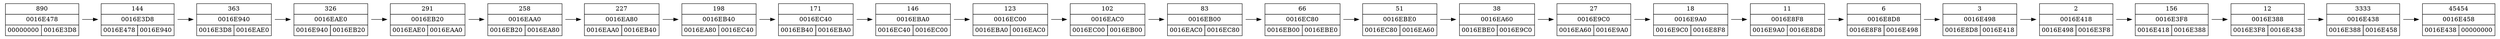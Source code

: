 digraph ge
{ rankdir = LR;
1500280 [shape = none, label = <<TABLE BORDER = "0" CELLBORDER = "1" CELLSPACING = "0" CELLPADDING = "4">                                        <TR>                                        <TD  COLSPAN = "2"> 890 </TD>                                        </TR>                                        <TR>                                        <TD  COLSPAN = "2"> 0016E478 </TD>                                        </TR>                                        <TR>                                        <TD>00000000</TD>                                        <TD>0016E3D8</TD>                                        </TR>                                        </TABLE>>];
1500120 [shape = none, label = <<TABLE BORDER = "0" CELLBORDER = "1" CELLSPACING = "0" CELLPADDING = "4">                                        <TR>                                        <TD  COLSPAN = "2"> 144 </TD>                                        </TR>                                        <TR>                                        <TD  COLSPAN = "2"> 0016E3D8 </TD>                                        </TR>                                        <TR>                                        <TD>0016E478</TD>                                        <TD>0016E940</TD>                                        </TR>                                        </TABLE>>];
1500280 -> 1500120;
1501504 [shape = none, label = <<TABLE BORDER = "0" CELLBORDER = "1" CELLSPACING = "0" CELLPADDING = "4">                                        <TR>                                        <TD  COLSPAN = "2"> 363 </TD>                                        </TR>                                        <TR>                                        <TD  COLSPAN = "2"> 0016E940 </TD>                                        </TR>                                        <TR>                                        <TD>0016E3D8</TD>                                        <TD>0016EAE0</TD>                                        </TR>                                        </TABLE>>];
1500120 -> 1501504;
1501920 [shape = none, label = <<TABLE BORDER = "0" CELLBORDER = "1" CELLSPACING = "0" CELLPADDING = "4">                                        <TR>                                        <TD  COLSPAN = "2"> 326 </TD>                                        </TR>                                        <TR>                                        <TD  COLSPAN = "2"> 0016EAE0 </TD>                                        </TR>                                        <TR>                                        <TD>0016E940</TD>                                        <TD>0016EB20</TD>                                        </TR>                                        </TABLE>>];
1501504 -> 1501920;
1501984 [shape = none, label = <<TABLE BORDER = "0" CELLBORDER = "1" CELLSPACING = "0" CELLPADDING = "4">                                        <TR>                                        <TD  COLSPAN = "2"> 291 </TD>                                        </TR>                                        <TR>                                        <TD  COLSPAN = "2"> 0016EB20 </TD>                                        </TR>                                        <TR>                                        <TD>0016EAE0</TD>                                        <TD>0016EAA0</TD>                                        </TR>                                        </TABLE>>];
1501920 -> 1501984;
1501856 [shape = none, label = <<TABLE BORDER = "0" CELLBORDER = "1" CELLSPACING = "0" CELLPADDING = "4">                                        <TR>                                        <TD  COLSPAN = "2"> 258 </TD>                                        </TR>                                        <TR>                                        <TD  COLSPAN = "2"> 0016EAA0 </TD>                                        </TR>                                        <TR>                                        <TD>0016EB20</TD>                                        <TD>0016EA80</TD>                                        </TR>                                        </TABLE>>];
1501984 -> 1501856;
1501824 [shape = none, label = <<TABLE BORDER = "0" CELLBORDER = "1" CELLSPACING = "0" CELLPADDING = "4">                                        <TR>                                        <TD  COLSPAN = "2"> 227 </TD>                                        </TR>                                        <TR>                                        <TD  COLSPAN = "2"> 0016EA80 </TD>                                        </TR>                                        <TR>                                        <TD>0016EAA0</TD>                                        <TD>0016EB40</TD>                                        </TR>                                        </TABLE>>];
1501856 -> 1501824;
1502016 [shape = none, label = <<TABLE BORDER = "0" CELLBORDER = "1" CELLSPACING = "0" CELLPADDING = "4">                                        <TR>                                        <TD  COLSPAN = "2"> 198 </TD>                                        </TR>                                        <TR>                                        <TD  COLSPAN = "2"> 0016EB40 </TD>                                        </TR>                                        <TR>                                        <TD>0016EA80</TD>                                        <TD>0016EC40</TD>                                        </TR>                                        </TABLE>>];
1501824 -> 1502016;
1502272 [shape = none, label = <<TABLE BORDER = "0" CELLBORDER = "1" CELLSPACING = "0" CELLPADDING = "4">                                        <TR>                                        <TD  COLSPAN = "2"> 171 </TD>                                        </TR>                                        <TR>                                        <TD  COLSPAN = "2"> 0016EC40 </TD>                                        </TR>                                        <TR>                                        <TD>0016EB40</TD>                                        <TD>0016EBA0</TD>                                        </TR>                                        </TABLE>>];
1502016 -> 1502272;
1502112 [shape = none, label = <<TABLE BORDER = "0" CELLBORDER = "1" CELLSPACING = "0" CELLPADDING = "4">                                        <TR>                                        <TD  COLSPAN = "2"> 146 </TD>                                        </TR>                                        <TR>                                        <TD  COLSPAN = "2"> 0016EBA0 </TD>                                        </TR>                                        <TR>                                        <TD>0016EC40</TD>                                        <TD>0016EC00</TD>                                        </TR>                                        </TABLE>>];
1502272 -> 1502112;
1502208 [shape = none, label = <<TABLE BORDER = "0" CELLBORDER = "1" CELLSPACING = "0" CELLPADDING = "4">                                        <TR>                                        <TD  COLSPAN = "2"> 123 </TD>                                        </TR>                                        <TR>                                        <TD  COLSPAN = "2"> 0016EC00 </TD>                                        </TR>                                        <TR>                                        <TD>0016EBA0</TD>                                        <TD>0016EAC0</TD>                                        </TR>                                        </TABLE>>];
1502112 -> 1502208;
1501888 [shape = none, label = <<TABLE BORDER = "0" CELLBORDER = "1" CELLSPACING = "0" CELLPADDING = "4">                                        <TR>                                        <TD  COLSPAN = "2"> 102 </TD>                                        </TR>                                        <TR>                                        <TD  COLSPAN = "2"> 0016EAC0 </TD>                                        </TR>                                        <TR>                                        <TD>0016EC00</TD>                                        <TD>0016EB00</TD>                                        </TR>                                        </TABLE>>];
1502208 -> 1501888;
1501952 [shape = none, label = <<TABLE BORDER = "0" CELLBORDER = "1" CELLSPACING = "0" CELLPADDING = "4">                                        <TR>                                        <TD  COLSPAN = "2"> 83 </TD>                                        </TR>                                        <TR>                                        <TD  COLSPAN = "2"> 0016EB00 </TD>                                        </TR>                                        <TR>                                        <TD>0016EAC0</TD>                                        <TD>0016EC80</TD>                                        </TR>                                        </TABLE>>];
1501888 -> 1501952;
1502336 [shape = none, label = <<TABLE BORDER = "0" CELLBORDER = "1" CELLSPACING = "0" CELLPADDING = "4">                                        <TR>                                        <TD  COLSPAN = "2"> 66 </TD>                                        </TR>                                        <TR>                                        <TD  COLSPAN = "2"> 0016EC80 </TD>                                        </TR>                                        <TR>                                        <TD>0016EB00</TD>                                        <TD>0016EBE0</TD>                                        </TR>                                        </TABLE>>];
1501952 -> 1502336;
1502176 [shape = none, label = <<TABLE BORDER = "0" CELLBORDER = "1" CELLSPACING = "0" CELLPADDING = "4">                                        <TR>                                        <TD  COLSPAN = "2"> 51 </TD>                                        </TR>                                        <TR>                                        <TD  COLSPAN = "2"> 0016EBE0 </TD>                                        </TR>                                        <TR>                                        <TD>0016EC80</TD>                                        <TD>0016EA60</TD>                                        </TR>                                        </TABLE>>];
1502336 -> 1502176;
1501792 [shape = none, label = <<TABLE BORDER = "0" CELLBORDER = "1" CELLSPACING = "0" CELLPADDING = "4">                                        <TR>                                        <TD  COLSPAN = "2"> 38 </TD>                                        </TR>                                        <TR>                                        <TD  COLSPAN = "2"> 0016EA60 </TD>                                        </TR>                                        <TR>                                        <TD>0016EBE0</TD>                                        <TD>0016E9C0</TD>                                        </TR>                                        </TABLE>>];
1502176 -> 1501792;
1501632 [shape = none, label = <<TABLE BORDER = "0" CELLBORDER = "1" CELLSPACING = "0" CELLPADDING = "4">                                        <TR>                                        <TD  COLSPAN = "2"> 27 </TD>                                        </TR>                                        <TR>                                        <TD  COLSPAN = "2"> 0016E9C0 </TD>                                        </TR>                                        <TR>                                        <TD>0016EA60</TD>                                        <TD>0016E9A0</TD>                                        </TR>                                        </TABLE>>];
1501792 -> 1501632;
1501600 [shape = none, label = <<TABLE BORDER = "0" CELLBORDER = "1" CELLSPACING = "0" CELLPADDING = "4">                                        <TR>                                        <TD  COLSPAN = "2"> 18 </TD>                                        </TR>                                        <TR>                                        <TD  COLSPAN = "2"> 0016E9A0 </TD>                                        </TR>                                        <TR>                                        <TD>0016E9C0</TD>                                        <TD>0016E8F8</TD>                                        </TR>                                        </TABLE>>];
1501632 -> 1501600;
1501432 [shape = none, label = <<TABLE BORDER = "0" CELLBORDER = "1" CELLSPACING = "0" CELLPADDING = "4">                                        <TR>                                        <TD  COLSPAN = "2"> 11 </TD>                                        </TR>                                        <TR>                                        <TD  COLSPAN = "2"> 0016E8F8 </TD>                                        </TR>                                        <TR>                                        <TD>0016E9A0</TD>                                        <TD>0016E8D8</TD>                                        </TR>                                        </TABLE>>];
1501600 -> 1501432;
1501400 [shape = none, label = <<TABLE BORDER = "0" CELLBORDER = "1" CELLSPACING = "0" CELLPADDING = "4">                                        <TR>                                        <TD  COLSPAN = "2"> 6 </TD>                                        </TR>                                        <TR>                                        <TD  COLSPAN = "2"> 0016E8D8 </TD>                                        </TR>                                        <TR>                                        <TD>0016E8F8</TD>                                        <TD>0016E498</TD>                                        </TR>                                        </TABLE>>];
1501432 -> 1501400;
1500312 [shape = none, label = <<TABLE BORDER = "0" CELLBORDER = "1" CELLSPACING = "0" CELLPADDING = "4">                                        <TR>                                        <TD  COLSPAN = "2"> 3 </TD>                                        </TR>                                        <TR>                                        <TD  COLSPAN = "2"> 0016E498 </TD>                                        </TR>                                        <TR>                                        <TD>0016E8D8</TD>                                        <TD>0016E418</TD>                                        </TR>                                        </TABLE>>];
1501400 -> 1500312;
1500184 [shape = none, label = <<TABLE BORDER = "0" CELLBORDER = "1" CELLSPACING = "0" CELLPADDING = "4">                                        <TR>                                        <TD  COLSPAN = "2"> 2 </TD>                                        </TR>                                        <TR>                                        <TD  COLSPAN = "2"> 0016E418 </TD>                                        </TR>                                        <TR>                                        <TD>0016E498</TD>                                        <TD>0016E3F8</TD>                                        </TR>                                        </TABLE>>];
1500312 -> 1500184;
1500152 [shape = none, label = <<TABLE BORDER = "0" CELLBORDER = "1" CELLSPACING = "0" CELLPADDING = "4">                                        <TR>                                        <TD  COLSPAN = "2"> 156 </TD>                                        </TR>                                        <TR>                                        <TD  COLSPAN = "2"> 0016E3F8 </TD>                                        </TR>                                        <TR>                                        <TD>0016E418</TD>                                        <TD>0016E388</TD>                                        </TR>                                        </TABLE>>];
1500184 -> 1500152;
1500040 [shape = none, label = <<TABLE BORDER = "0" CELLBORDER = "1" CELLSPACING = "0" CELLPADDING = "4">                                        <TR>                                        <TD  COLSPAN = "2"> 12 </TD>                                        </TR>                                        <TR>                                        <TD  COLSPAN = "2"> 0016E388 </TD>                                        </TR>                                        <TR>                                        <TD>0016E3F8</TD>                                        <TD>0016E438</TD>                                        </TR>                                        </TABLE>>];
1500152 -> 1500040;
1500216 [shape = none, label = <<TABLE BORDER = "0" CELLBORDER = "1" CELLSPACING = "0" CELLPADDING = "4">                                        <TR>                                        <TD  COLSPAN = "2"> 3333 </TD>                                        </TR>                                        <TR>                                        <TD  COLSPAN = "2"> 0016E438 </TD>                                        </TR>                                        <TR>                                        <TD>0016E388</TD>                                        <TD>0016E458</TD>                                        </TR>                                        </TABLE>>];
1500040 -> 1500216;
1500248 [shape = none, label = <<TABLE BORDER = "0" CELLBORDER = "1" CELLSPACING = "0" CELLPADDING = "4">                                        <TR>                                        <TD  COLSPAN = "2"> 45454 </TD>                                        </TR>                                        <TR>                                        <TD  COLSPAN = "2"> 0016E458 </TD>                                        </TR>                                        <TR>                                        <TD>0016E438</TD>                                        <TD>00000000</TD>                                        </TR>                                        </TABLE>>];
1500216 -> 1500248;
}